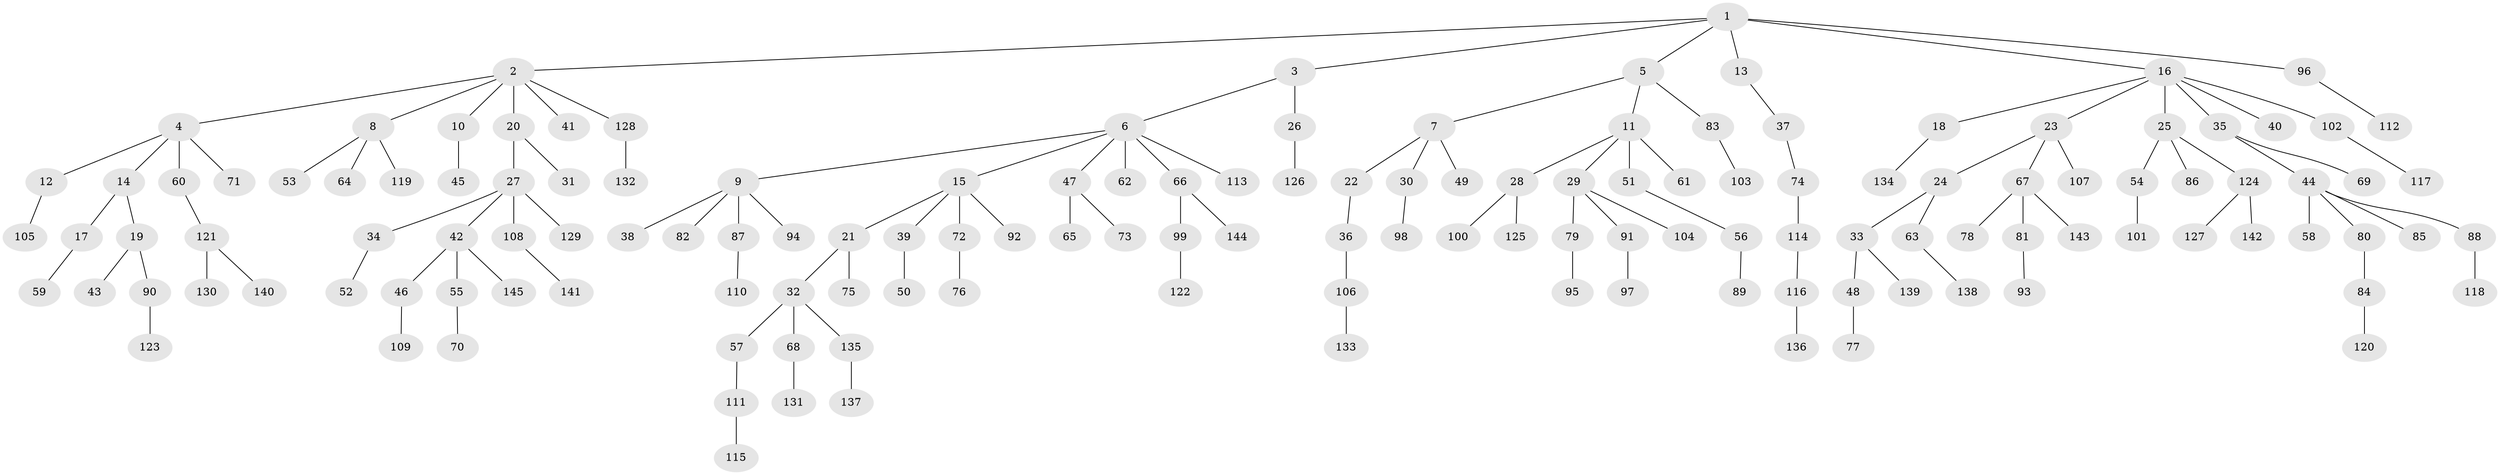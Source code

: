 // coarse degree distribution, {8: 0.020618556701030927, 3: 0.07216494845360824, 6: 0.030927835051546393, 4: 0.07216494845360824, 2: 0.1958762886597938, 1: 0.5876288659793815, 9: 0.010309278350515464, 5: 0.010309278350515464}
// Generated by graph-tools (version 1.1) at 2025/42/03/06/25 10:42:05]
// undirected, 145 vertices, 144 edges
graph export_dot {
graph [start="1"]
  node [color=gray90,style=filled];
  1;
  2;
  3;
  4;
  5;
  6;
  7;
  8;
  9;
  10;
  11;
  12;
  13;
  14;
  15;
  16;
  17;
  18;
  19;
  20;
  21;
  22;
  23;
  24;
  25;
  26;
  27;
  28;
  29;
  30;
  31;
  32;
  33;
  34;
  35;
  36;
  37;
  38;
  39;
  40;
  41;
  42;
  43;
  44;
  45;
  46;
  47;
  48;
  49;
  50;
  51;
  52;
  53;
  54;
  55;
  56;
  57;
  58;
  59;
  60;
  61;
  62;
  63;
  64;
  65;
  66;
  67;
  68;
  69;
  70;
  71;
  72;
  73;
  74;
  75;
  76;
  77;
  78;
  79;
  80;
  81;
  82;
  83;
  84;
  85;
  86;
  87;
  88;
  89;
  90;
  91;
  92;
  93;
  94;
  95;
  96;
  97;
  98;
  99;
  100;
  101;
  102;
  103;
  104;
  105;
  106;
  107;
  108;
  109;
  110;
  111;
  112;
  113;
  114;
  115;
  116;
  117;
  118;
  119;
  120;
  121;
  122;
  123;
  124;
  125;
  126;
  127;
  128;
  129;
  130;
  131;
  132;
  133;
  134;
  135;
  136;
  137;
  138;
  139;
  140;
  141;
  142;
  143;
  144;
  145;
  1 -- 2;
  1 -- 3;
  1 -- 5;
  1 -- 13;
  1 -- 16;
  1 -- 96;
  2 -- 4;
  2 -- 8;
  2 -- 10;
  2 -- 20;
  2 -- 41;
  2 -- 128;
  3 -- 6;
  3 -- 26;
  4 -- 12;
  4 -- 14;
  4 -- 60;
  4 -- 71;
  5 -- 7;
  5 -- 11;
  5 -- 83;
  6 -- 9;
  6 -- 15;
  6 -- 47;
  6 -- 62;
  6 -- 66;
  6 -- 113;
  7 -- 22;
  7 -- 30;
  7 -- 49;
  8 -- 53;
  8 -- 64;
  8 -- 119;
  9 -- 38;
  9 -- 82;
  9 -- 87;
  9 -- 94;
  10 -- 45;
  11 -- 28;
  11 -- 29;
  11 -- 51;
  11 -- 61;
  12 -- 105;
  13 -- 37;
  14 -- 17;
  14 -- 19;
  15 -- 21;
  15 -- 39;
  15 -- 72;
  15 -- 92;
  16 -- 18;
  16 -- 23;
  16 -- 25;
  16 -- 35;
  16 -- 40;
  16 -- 102;
  17 -- 59;
  18 -- 134;
  19 -- 43;
  19 -- 90;
  20 -- 27;
  20 -- 31;
  21 -- 32;
  21 -- 75;
  22 -- 36;
  23 -- 24;
  23 -- 67;
  23 -- 107;
  24 -- 33;
  24 -- 63;
  25 -- 54;
  25 -- 86;
  25 -- 124;
  26 -- 126;
  27 -- 34;
  27 -- 42;
  27 -- 108;
  27 -- 129;
  28 -- 100;
  28 -- 125;
  29 -- 79;
  29 -- 91;
  29 -- 104;
  30 -- 98;
  32 -- 57;
  32 -- 68;
  32 -- 135;
  33 -- 48;
  33 -- 139;
  34 -- 52;
  35 -- 44;
  35 -- 69;
  36 -- 106;
  37 -- 74;
  39 -- 50;
  42 -- 46;
  42 -- 55;
  42 -- 145;
  44 -- 58;
  44 -- 80;
  44 -- 85;
  44 -- 88;
  46 -- 109;
  47 -- 65;
  47 -- 73;
  48 -- 77;
  51 -- 56;
  54 -- 101;
  55 -- 70;
  56 -- 89;
  57 -- 111;
  60 -- 121;
  63 -- 138;
  66 -- 99;
  66 -- 144;
  67 -- 78;
  67 -- 81;
  67 -- 143;
  68 -- 131;
  72 -- 76;
  74 -- 114;
  79 -- 95;
  80 -- 84;
  81 -- 93;
  83 -- 103;
  84 -- 120;
  87 -- 110;
  88 -- 118;
  90 -- 123;
  91 -- 97;
  96 -- 112;
  99 -- 122;
  102 -- 117;
  106 -- 133;
  108 -- 141;
  111 -- 115;
  114 -- 116;
  116 -- 136;
  121 -- 130;
  121 -- 140;
  124 -- 127;
  124 -- 142;
  128 -- 132;
  135 -- 137;
}
